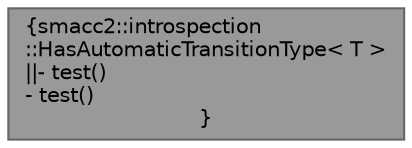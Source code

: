 digraph "smacc2::introspection::HasAutomaticTransitionType&lt; T &gt;"
{
 // LATEX_PDF_SIZE
  bgcolor="transparent";
  edge [fontname=Helvetica,fontsize=10,labelfontname=Helvetica,labelfontsize=10];
  node [fontname=Helvetica,fontsize=10,shape=box,height=0.2,width=0.4];
  Node1 [label="{smacc2::introspection\l::HasAutomaticTransitionType\< T \>\n||- test()\l- test()\l}",height=0.2,width=0.4,color="gray40", fillcolor="grey60", style="filled", fontcolor="black",tooltip=" "];
}
